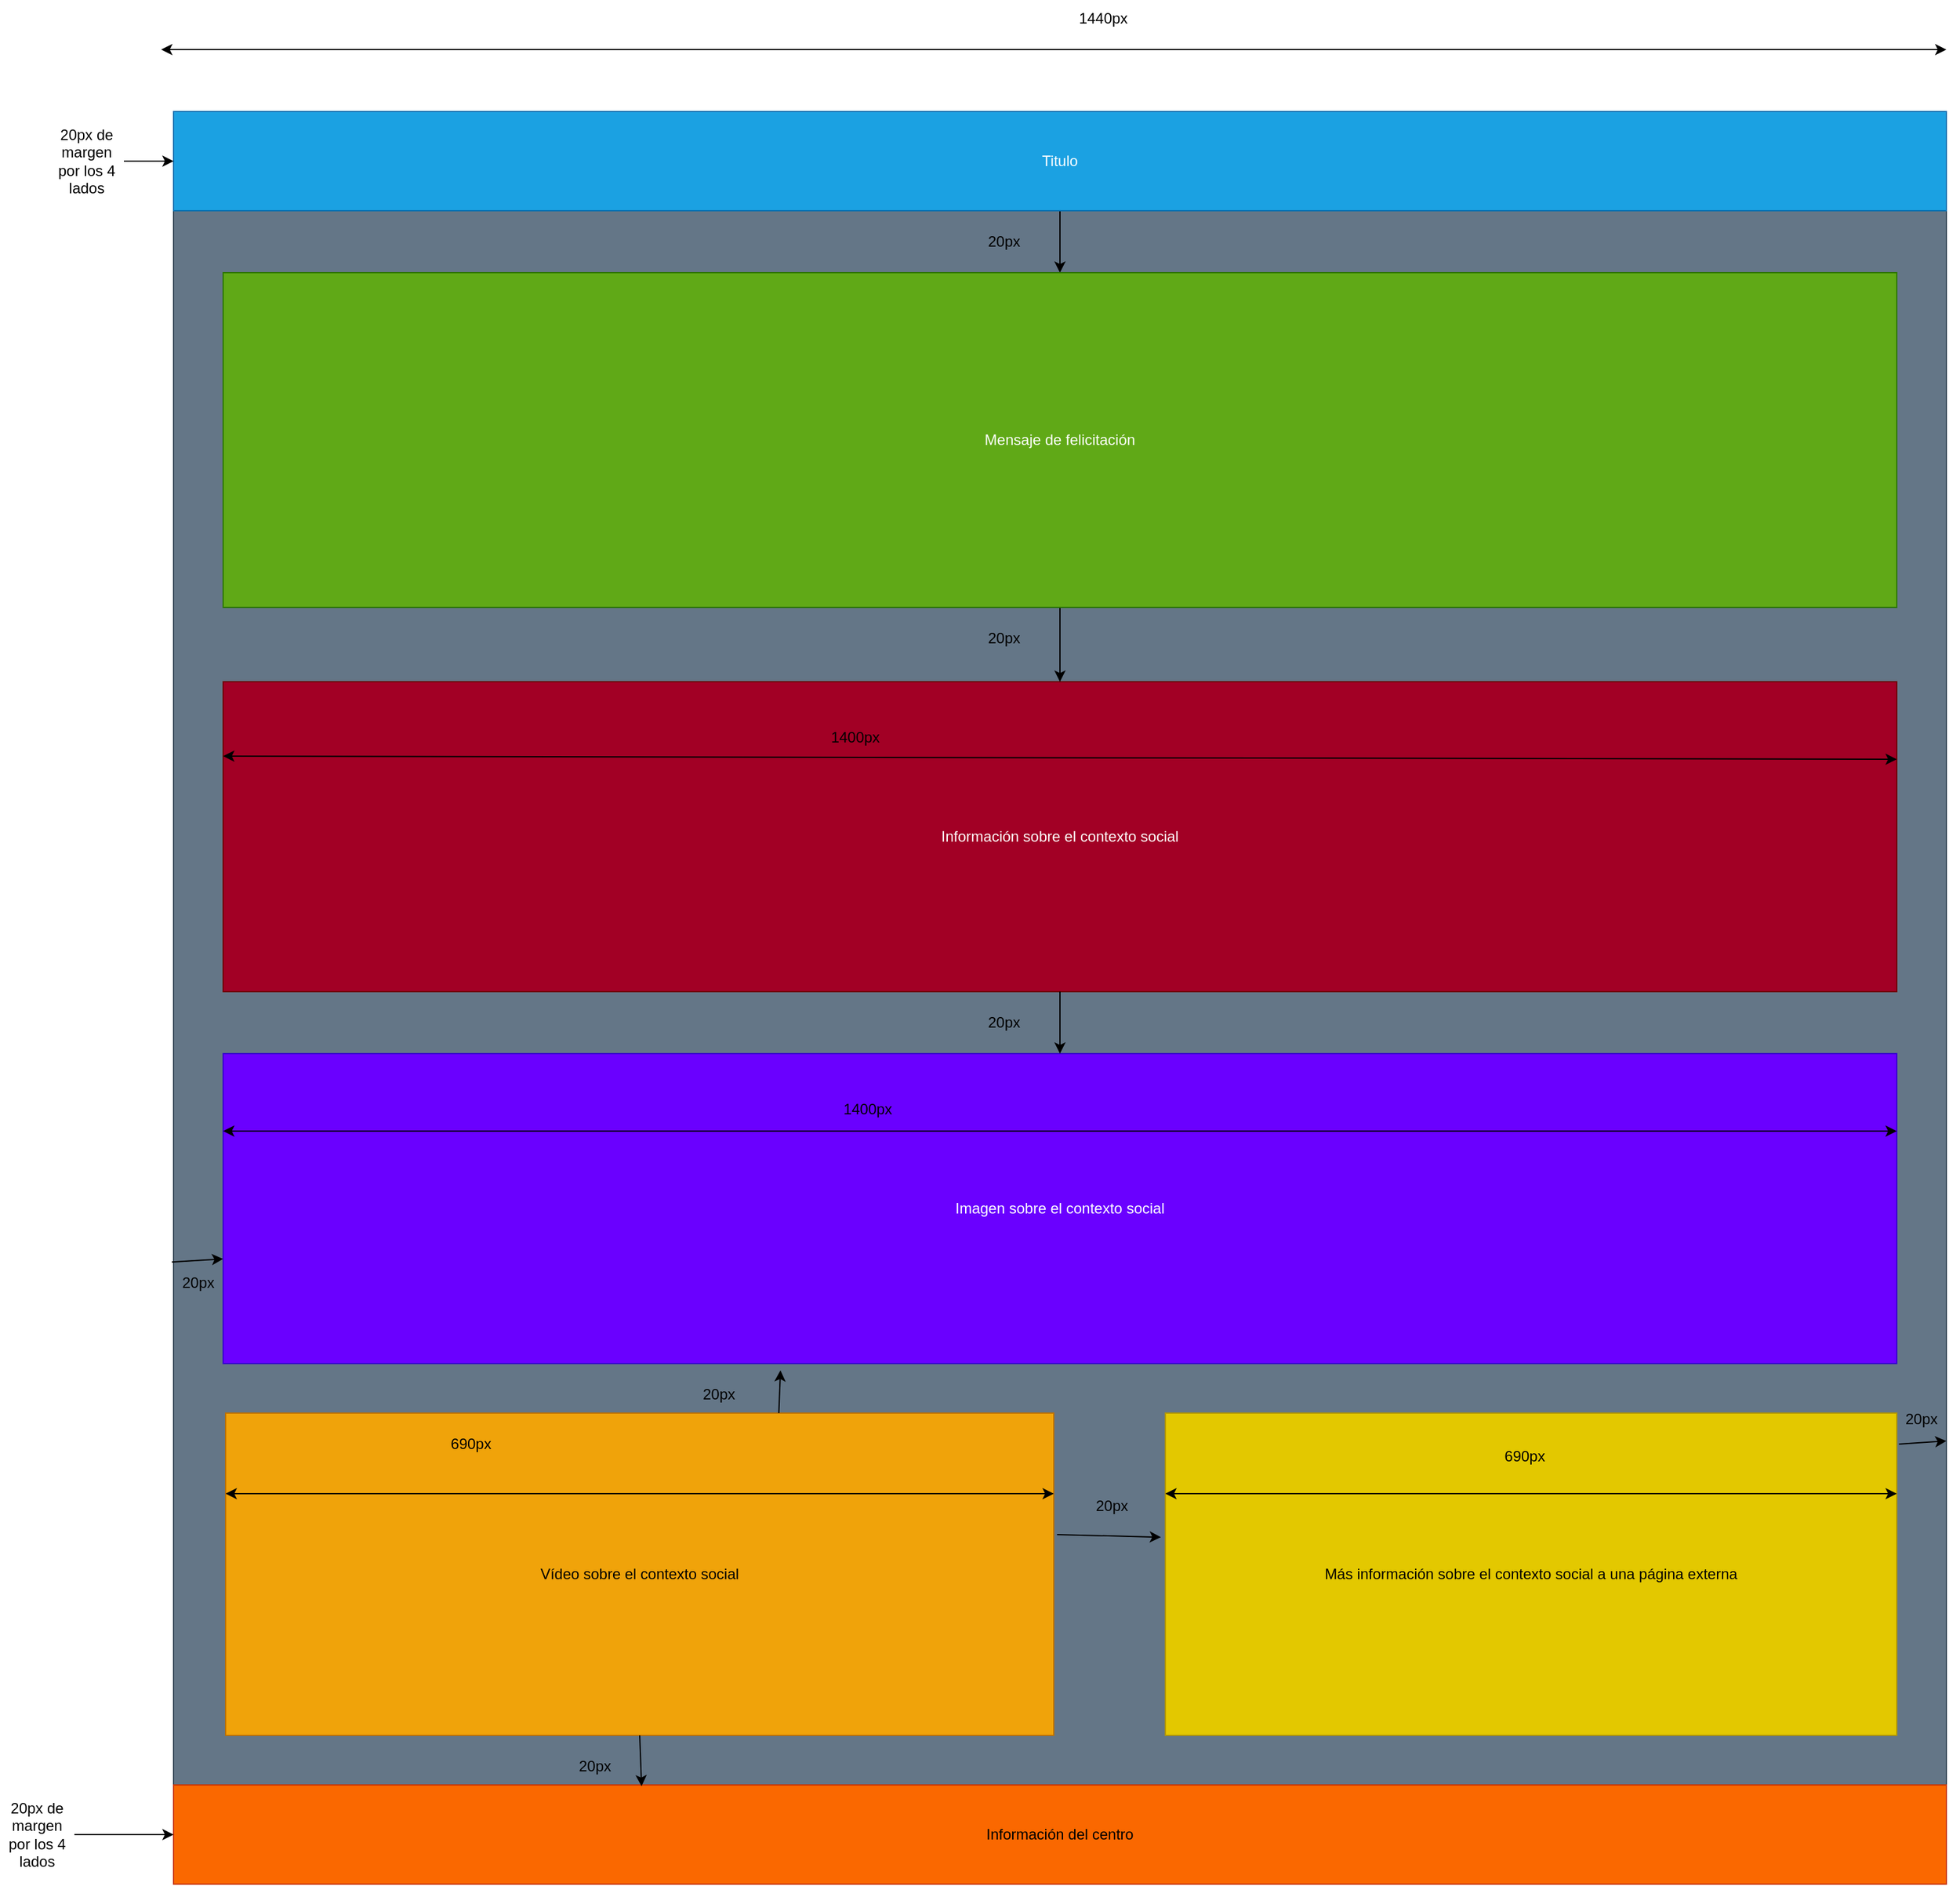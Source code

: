 <mxfile version="15.8.2" type="google"><diagram id="SjHgbiXR0ZYgxcwcT_hP" name="Page-1"><mxGraphModel dx="2397" dy="2169" grid="1" gridSize="10" guides="1" tooltips="1" connect="1" arrows="1" fold="1" page="1" pageScale="1" pageWidth="827" pageHeight="1169" math="0" shadow="0"><root><mxCell id="0"/><mxCell id="1" parent="0"/><mxCell id="l3xsxJY1Bz7nLjrfLhlN-1" value="" style="whiteSpace=wrap;html=1;aspect=fixed;fillColor=#647687;strokeColor=#314354;fontColor=#ffffff;" parent="1" vertex="1"><mxGeometry x="40" y="-310" width="1430" height="1430" as="geometry"/></mxCell><mxCell id="ms9LaY1XJzBupYHDZiQo-24" style="edgeStyle=orthogonalEdgeStyle;rounded=0;orthogonalLoop=1;jettySize=auto;html=1;entryX=0.5;entryY=0;entryDx=0;entryDy=0;" parent="1" source="l3xsxJY1Bz7nLjrfLhlN-2" target="ms9LaY1XJzBupYHDZiQo-21" edge="1"><mxGeometry relative="1" as="geometry"/></mxCell><mxCell id="l3xsxJY1Bz7nLjrfLhlN-2" value="Titulo" style="rounded=0;whiteSpace=wrap;html=1;fillColor=#1ba1e2;strokeColor=#006EAF;fontColor=#ffffff;" parent="1" vertex="1"><mxGeometry x="40" y="-310" width="1430" height="80" as="geometry"/></mxCell><mxCell id="l3xsxJY1Bz7nLjrfLhlN-4" value="20px de margen por los 4 lados" style="text;html=1;strokeColor=none;fillColor=none;align=center;verticalAlign=middle;whiteSpace=wrap;rounded=0;" parent="1" vertex="1"><mxGeometry x="-60" y="-285" width="60" height="30" as="geometry"/></mxCell><mxCell id="l3xsxJY1Bz7nLjrfLhlN-5" value="" style="endArrow=classic;html=1;rounded=0;exitX=1;exitY=0.5;exitDx=0;exitDy=0;" parent="1" source="l3xsxJY1Bz7nLjrfLhlN-4" target="l3xsxJY1Bz7nLjrfLhlN-2" edge="1"><mxGeometry width="50" height="50" relative="1" as="geometry"><mxPoint x="-10" y="120" as="sourcePoint"/><mxPoint x="40" y="70" as="targetPoint"/></mxGeometry></mxCell><mxCell id="l3xsxJY1Bz7nLjrfLhlN-7" value="" style="endArrow=classic;startArrow=classic;html=1;rounded=0;" parent="1" edge="1"><mxGeometry width="50" height="50" relative="1" as="geometry"><mxPoint x="30" y="-360" as="sourcePoint"/><mxPoint x="1470" y="-360" as="targetPoint"/></mxGeometry></mxCell><mxCell id="l3xsxJY1Bz7nLjrfLhlN-9" value="Información sobre el contexto social" style="rounded=0;whiteSpace=wrap;html=1;fillColor=#a20025;fontColor=#ffffff;strokeColor=#6F0000;" parent="1" vertex="1"><mxGeometry x="80" y="150" width="1350" height="250" as="geometry"/></mxCell><mxCell id="l3xsxJY1Bz7nLjrfLhlN-10" value="1440px" style="text;html=1;strokeColor=none;fillColor=none;align=center;verticalAlign=middle;whiteSpace=wrap;rounded=0;" parent="1" vertex="1"><mxGeometry x="760" y="-400" width="60" height="30" as="geometry"/></mxCell><mxCell id="l3xsxJY1Bz7nLjrfLhlN-12" value="Vídeo sobre el contexto social" style="rounded=0;whiteSpace=wrap;html=1;fillColor=#f0a30a;strokeColor=#BD7000;fontColor=#000000;" parent="1" vertex="1"><mxGeometry x="82" y="740" width="668" height="260" as="geometry"/></mxCell><mxCell id="l3xsxJY1Bz7nLjrfLhlN-13" value="Información del centro" style="rounded=0;whiteSpace=wrap;html=1;fillColor=#fa6800;strokeColor=#C73500;fontColor=#000000;" parent="1" vertex="1"><mxGeometry x="40" y="1040" width="1430" height="80" as="geometry"/></mxCell><mxCell id="l3xsxJY1Bz7nLjrfLhlN-14" value="Más información sobre el contexto social a una página externa" style="rounded=0;whiteSpace=wrap;html=1;fillColor=#e3c800;strokeColor=#B09500;fontColor=#000000;" parent="1" vertex="1"><mxGeometry x="840" y="740" width="590" height="260" as="geometry"/></mxCell><mxCell id="l3xsxJY1Bz7nLjrfLhlN-17" value="" style="endArrow=classic;html=1;rounded=0;exitX=-0.001;exitY=0.649;exitDx=0;exitDy=0;exitPerimeter=0;" parent="1" source="l3xsxJY1Bz7nLjrfLhlN-1" target="ms9LaY1XJzBupYHDZiQo-7" edge="1"><mxGeometry width="50" height="50" relative="1" as="geometry"><mxPoint x="40" y="570" as="sourcePoint"/><mxPoint x="90" y="520" as="targetPoint"/></mxGeometry></mxCell><mxCell id="l3xsxJY1Bz7nLjrfLhlN-19" value="" style="endArrow=classic;html=1;rounded=0;entryX=-0.006;entryY=0.385;entryDx=0;entryDy=0;entryPerimeter=0;exitX=1.004;exitY=0.377;exitDx=0;exitDy=0;exitPerimeter=0;" parent="1" source="l3xsxJY1Bz7nLjrfLhlN-12" target="l3xsxJY1Bz7nLjrfLhlN-14" edge="1"><mxGeometry width="50" height="50" relative="1" as="geometry"><mxPoint x="400" y="530" as="sourcePoint"/><mxPoint x="450" y="480" as="targetPoint"/></mxGeometry></mxCell><mxCell id="l3xsxJY1Bz7nLjrfLhlN-21" value="" style="endArrow=classic;html=1;rounded=0;entryX=1;entryY=0.75;entryDx=0;entryDy=0;exitX=1.003;exitY=0.096;exitDx=0;exitDy=0;exitPerimeter=0;" parent="1" source="l3xsxJY1Bz7nLjrfLhlN-14" target="l3xsxJY1Bz7nLjrfLhlN-1" edge="1"><mxGeometry width="50" height="50" relative="1" as="geometry"><mxPoint x="770" y="540" as="sourcePoint"/><mxPoint x="820" y="490" as="targetPoint"/></mxGeometry></mxCell><mxCell id="l3xsxJY1Bz7nLjrfLhlN-22" value="20px" style="text;html=1;strokeColor=none;fillColor=none;align=center;verticalAlign=middle;whiteSpace=wrap;rounded=0;" parent="1" vertex="1"><mxGeometry x="30" y="620" width="60" height="30" as="geometry"/></mxCell><mxCell id="l3xsxJY1Bz7nLjrfLhlN-23" value="20px" style="text;html=1;strokeColor=none;fillColor=none;align=center;verticalAlign=middle;whiteSpace=wrap;rounded=0;" parent="1" vertex="1"><mxGeometry x="767" y="800" width="60" height="30" as="geometry"/></mxCell><mxCell id="l3xsxJY1Bz7nLjrfLhlN-25" value="20px" style="text;html=1;strokeColor=none;fillColor=none;align=center;verticalAlign=middle;whiteSpace=wrap;rounded=0;" parent="1" vertex="1"><mxGeometry x="1420" y="730" width="60" height="30" as="geometry"/></mxCell><mxCell id="l3xsxJY1Bz7nLjrfLhlN-26" value="" style="endArrow=classic;html=1;rounded=0;exitX=0.5;exitY=1;exitDx=0;exitDy=0;entryX=0.264;entryY=0.013;entryDx=0;entryDy=0;entryPerimeter=0;" parent="1" source="l3xsxJY1Bz7nLjrfLhlN-12" target="l3xsxJY1Bz7nLjrfLhlN-13" edge="1"><mxGeometry width="50" height="50" relative="1" as="geometry"><mxPoint x="400" y="690" as="sourcePoint"/><mxPoint x="450" y="640" as="targetPoint"/></mxGeometry></mxCell><mxCell id="l3xsxJY1Bz7nLjrfLhlN-29" value="20px" style="text;html=1;strokeColor=none;fillColor=none;align=center;verticalAlign=middle;whiteSpace=wrap;rounded=0;" parent="1" vertex="1"><mxGeometry x="680" y="100" width="60" height="30" as="geometry"/></mxCell><mxCell id="l3xsxJY1Bz7nLjrfLhlN-30" value="20px" style="text;html=1;strokeColor=none;fillColor=none;align=center;verticalAlign=middle;whiteSpace=wrap;rounded=0;" parent="1" vertex="1"><mxGeometry x="450" y="710" width="60" height="30" as="geometry"/></mxCell><mxCell id="l3xsxJY1Bz7nLjrfLhlN-31" value="20px" style="text;html=1;strokeColor=none;fillColor=none;align=center;verticalAlign=middle;whiteSpace=wrap;rounded=0;" parent="1" vertex="1"><mxGeometry x="350" y="1010" width="60" height="30" as="geometry"/></mxCell><mxCell id="ms9LaY1XJzBupYHDZiQo-1" value="" style="endArrow=classic;startArrow=classic;html=1;rounded=0;entryX=1;entryY=0.25;entryDx=0;entryDy=0;exitX=0;exitY=0.25;exitDx=0;exitDy=0;" parent="1" source="l3xsxJY1Bz7nLjrfLhlN-12" target="l3xsxJY1Bz7nLjrfLhlN-12" edge="1"><mxGeometry width="50" height="50" relative="1" as="geometry"><mxPoint x="70" y="510" as="sourcePoint"/><mxPoint x="120" y="460" as="targetPoint"/></mxGeometry></mxCell><mxCell id="ms9LaY1XJzBupYHDZiQo-2" value="" style="endArrow=classic;startArrow=classic;html=1;rounded=0;entryX=1;entryY=0.25;entryDx=0;entryDy=0;exitX=0;exitY=0.25;exitDx=0;exitDy=0;" parent="1" source="l3xsxJY1Bz7nLjrfLhlN-14" target="l3xsxJY1Bz7nLjrfLhlN-14" edge="1"><mxGeometry width="50" height="50" relative="1" as="geometry"><mxPoint x="430" y="499" as="sourcePoint"/><mxPoint x="760" y="499" as="targetPoint"/></mxGeometry></mxCell><mxCell id="ms9LaY1XJzBupYHDZiQo-3" value="690px" style="text;html=1;strokeColor=none;fillColor=none;align=center;verticalAlign=middle;whiteSpace=wrap;rounded=0;" parent="1" vertex="1"><mxGeometry x="250" y="750" width="60" height="30" as="geometry"/></mxCell><mxCell id="ms9LaY1XJzBupYHDZiQo-4" value="690px" style="text;html=1;strokeColor=none;fillColor=none;align=center;verticalAlign=middle;whiteSpace=wrap;rounded=0;" parent="1" vertex="1"><mxGeometry x="1100" y="760" width="60" height="30" as="geometry"/></mxCell><mxCell id="ms9LaY1XJzBupYHDZiQo-7" value="Imagen sobre el contexto social" style="rounded=0;whiteSpace=wrap;html=1;fillColor=#6a00ff;strokeColor=#3700CC;fontColor=#ffffff;" parent="1" vertex="1"><mxGeometry x="80" y="450" width="1350" height="250" as="geometry"/></mxCell><mxCell id="ms9LaY1XJzBupYHDZiQo-8" value="" style="endArrow=classic;html=1;rounded=0;exitX=0.668;exitY=0;exitDx=0;exitDy=0;entryX=0.333;entryY=1.022;entryDx=0;entryDy=0;entryPerimeter=0;exitPerimeter=0;" parent="1" source="l3xsxJY1Bz7nLjrfLhlN-12" target="ms9LaY1XJzBupYHDZiQo-7" edge="1"><mxGeometry width="50" height="50" relative="1" as="geometry"><mxPoint x="630" y="660" as="sourcePoint"/><mxPoint x="680" y="610" as="targetPoint"/></mxGeometry></mxCell><mxCell id="ms9LaY1XJzBupYHDZiQo-10" value="" style="endArrow=classic;html=1;rounded=0;exitX=0.5;exitY=1;exitDx=0;exitDy=0;" parent="1" source="l3xsxJY1Bz7nLjrfLhlN-9" target="ms9LaY1XJzBupYHDZiQo-7" edge="1"><mxGeometry width="50" height="50" relative="1" as="geometry"><mxPoint x="630" y="660" as="sourcePoint"/><mxPoint x="680" y="610" as="targetPoint"/></mxGeometry></mxCell><mxCell id="ms9LaY1XJzBupYHDZiQo-11" value="20px" style="text;html=1;strokeColor=none;fillColor=none;align=center;verticalAlign=middle;whiteSpace=wrap;rounded=0;" parent="1" vertex="1"><mxGeometry x="680" y="410" width="60" height="30" as="geometry"/></mxCell><mxCell id="ms9LaY1XJzBupYHDZiQo-12" value="20px de margen por los 4 lados" style="text;html=1;strokeColor=none;fillColor=none;align=center;verticalAlign=middle;whiteSpace=wrap;rounded=0;" parent="1" vertex="1"><mxGeometry x="-100" y="1065" width="60" height="30" as="geometry"/></mxCell><mxCell id="ms9LaY1XJzBupYHDZiQo-13" value="" style="endArrow=classic;html=1;rounded=0;exitX=1;exitY=0.5;exitDx=0;exitDy=0;" parent="1" source="ms9LaY1XJzBupYHDZiQo-12" edge="1"><mxGeometry width="50" height="50" relative="1" as="geometry"><mxPoint x="-10" y="1120" as="sourcePoint"/><mxPoint x="40" y="1080" as="targetPoint"/></mxGeometry></mxCell><mxCell id="ms9LaY1XJzBupYHDZiQo-14" value="" style="endArrow=classic;startArrow=classic;html=1;rounded=0;exitX=0;exitY=0.25;exitDx=0;exitDy=0;entryX=1;entryY=0.25;entryDx=0;entryDy=0;" parent="1" source="ms9LaY1XJzBupYHDZiQo-7" target="ms9LaY1XJzBupYHDZiQo-7" edge="1"><mxGeometry width="50" height="50" relative="1" as="geometry"><mxPoint x="670" y="490" as="sourcePoint"/><mxPoint x="720" y="440" as="targetPoint"/></mxGeometry></mxCell><mxCell id="ms9LaY1XJzBupYHDZiQo-15" value="" style="endArrow=classic;startArrow=classic;html=1;rounded=0;exitX=0;exitY=0.25;exitDx=0;exitDy=0;entryX=1;entryY=0.25;entryDx=0;entryDy=0;" parent="1" target="l3xsxJY1Bz7nLjrfLhlN-9" edge="1"><mxGeometry width="50" height="50" relative="1" as="geometry"><mxPoint x="80" y="210" as="sourcePoint"/><mxPoint x="1080" y="210" as="targetPoint"/></mxGeometry></mxCell><mxCell id="ms9LaY1XJzBupYHDZiQo-17" value="1400px" style="text;html=1;strokeColor=none;fillColor=none;align=center;verticalAlign=middle;whiteSpace=wrap;rounded=0;" parent="1" vertex="1"><mxGeometry x="560" y="180" width="60" height="30" as="geometry"/></mxCell><mxCell id="ms9LaY1XJzBupYHDZiQo-18" value="1400px" style="text;html=1;strokeColor=none;fillColor=none;align=center;verticalAlign=middle;whiteSpace=wrap;rounded=0;" parent="1" vertex="1"><mxGeometry x="570" y="480" width="60" height="30" as="geometry"/></mxCell><mxCell id="ms9LaY1XJzBupYHDZiQo-23" style="edgeStyle=orthogonalEdgeStyle;rounded=0;orthogonalLoop=1;jettySize=auto;html=1;" parent="1" source="ms9LaY1XJzBupYHDZiQo-21" target="l3xsxJY1Bz7nLjrfLhlN-9" edge="1"><mxGeometry relative="1" as="geometry"/></mxCell><mxCell id="ms9LaY1XJzBupYHDZiQo-21" value="Mensaje de felicitación" style="rounded=0;whiteSpace=wrap;html=1;fillColor=#60a917;fontColor=#ffffff;strokeColor=#2D7600;" parent="1" vertex="1"><mxGeometry x="80" y="-180" width="1350" height="270" as="geometry"/></mxCell><mxCell id="ms9LaY1XJzBupYHDZiQo-25" value="20px" style="text;html=1;strokeColor=none;fillColor=none;align=center;verticalAlign=middle;whiteSpace=wrap;rounded=0;" parent="1" vertex="1"><mxGeometry x="680" y="-220" width="60" height="30" as="geometry"/></mxCell></root></mxGraphModel></diagram></mxfile>